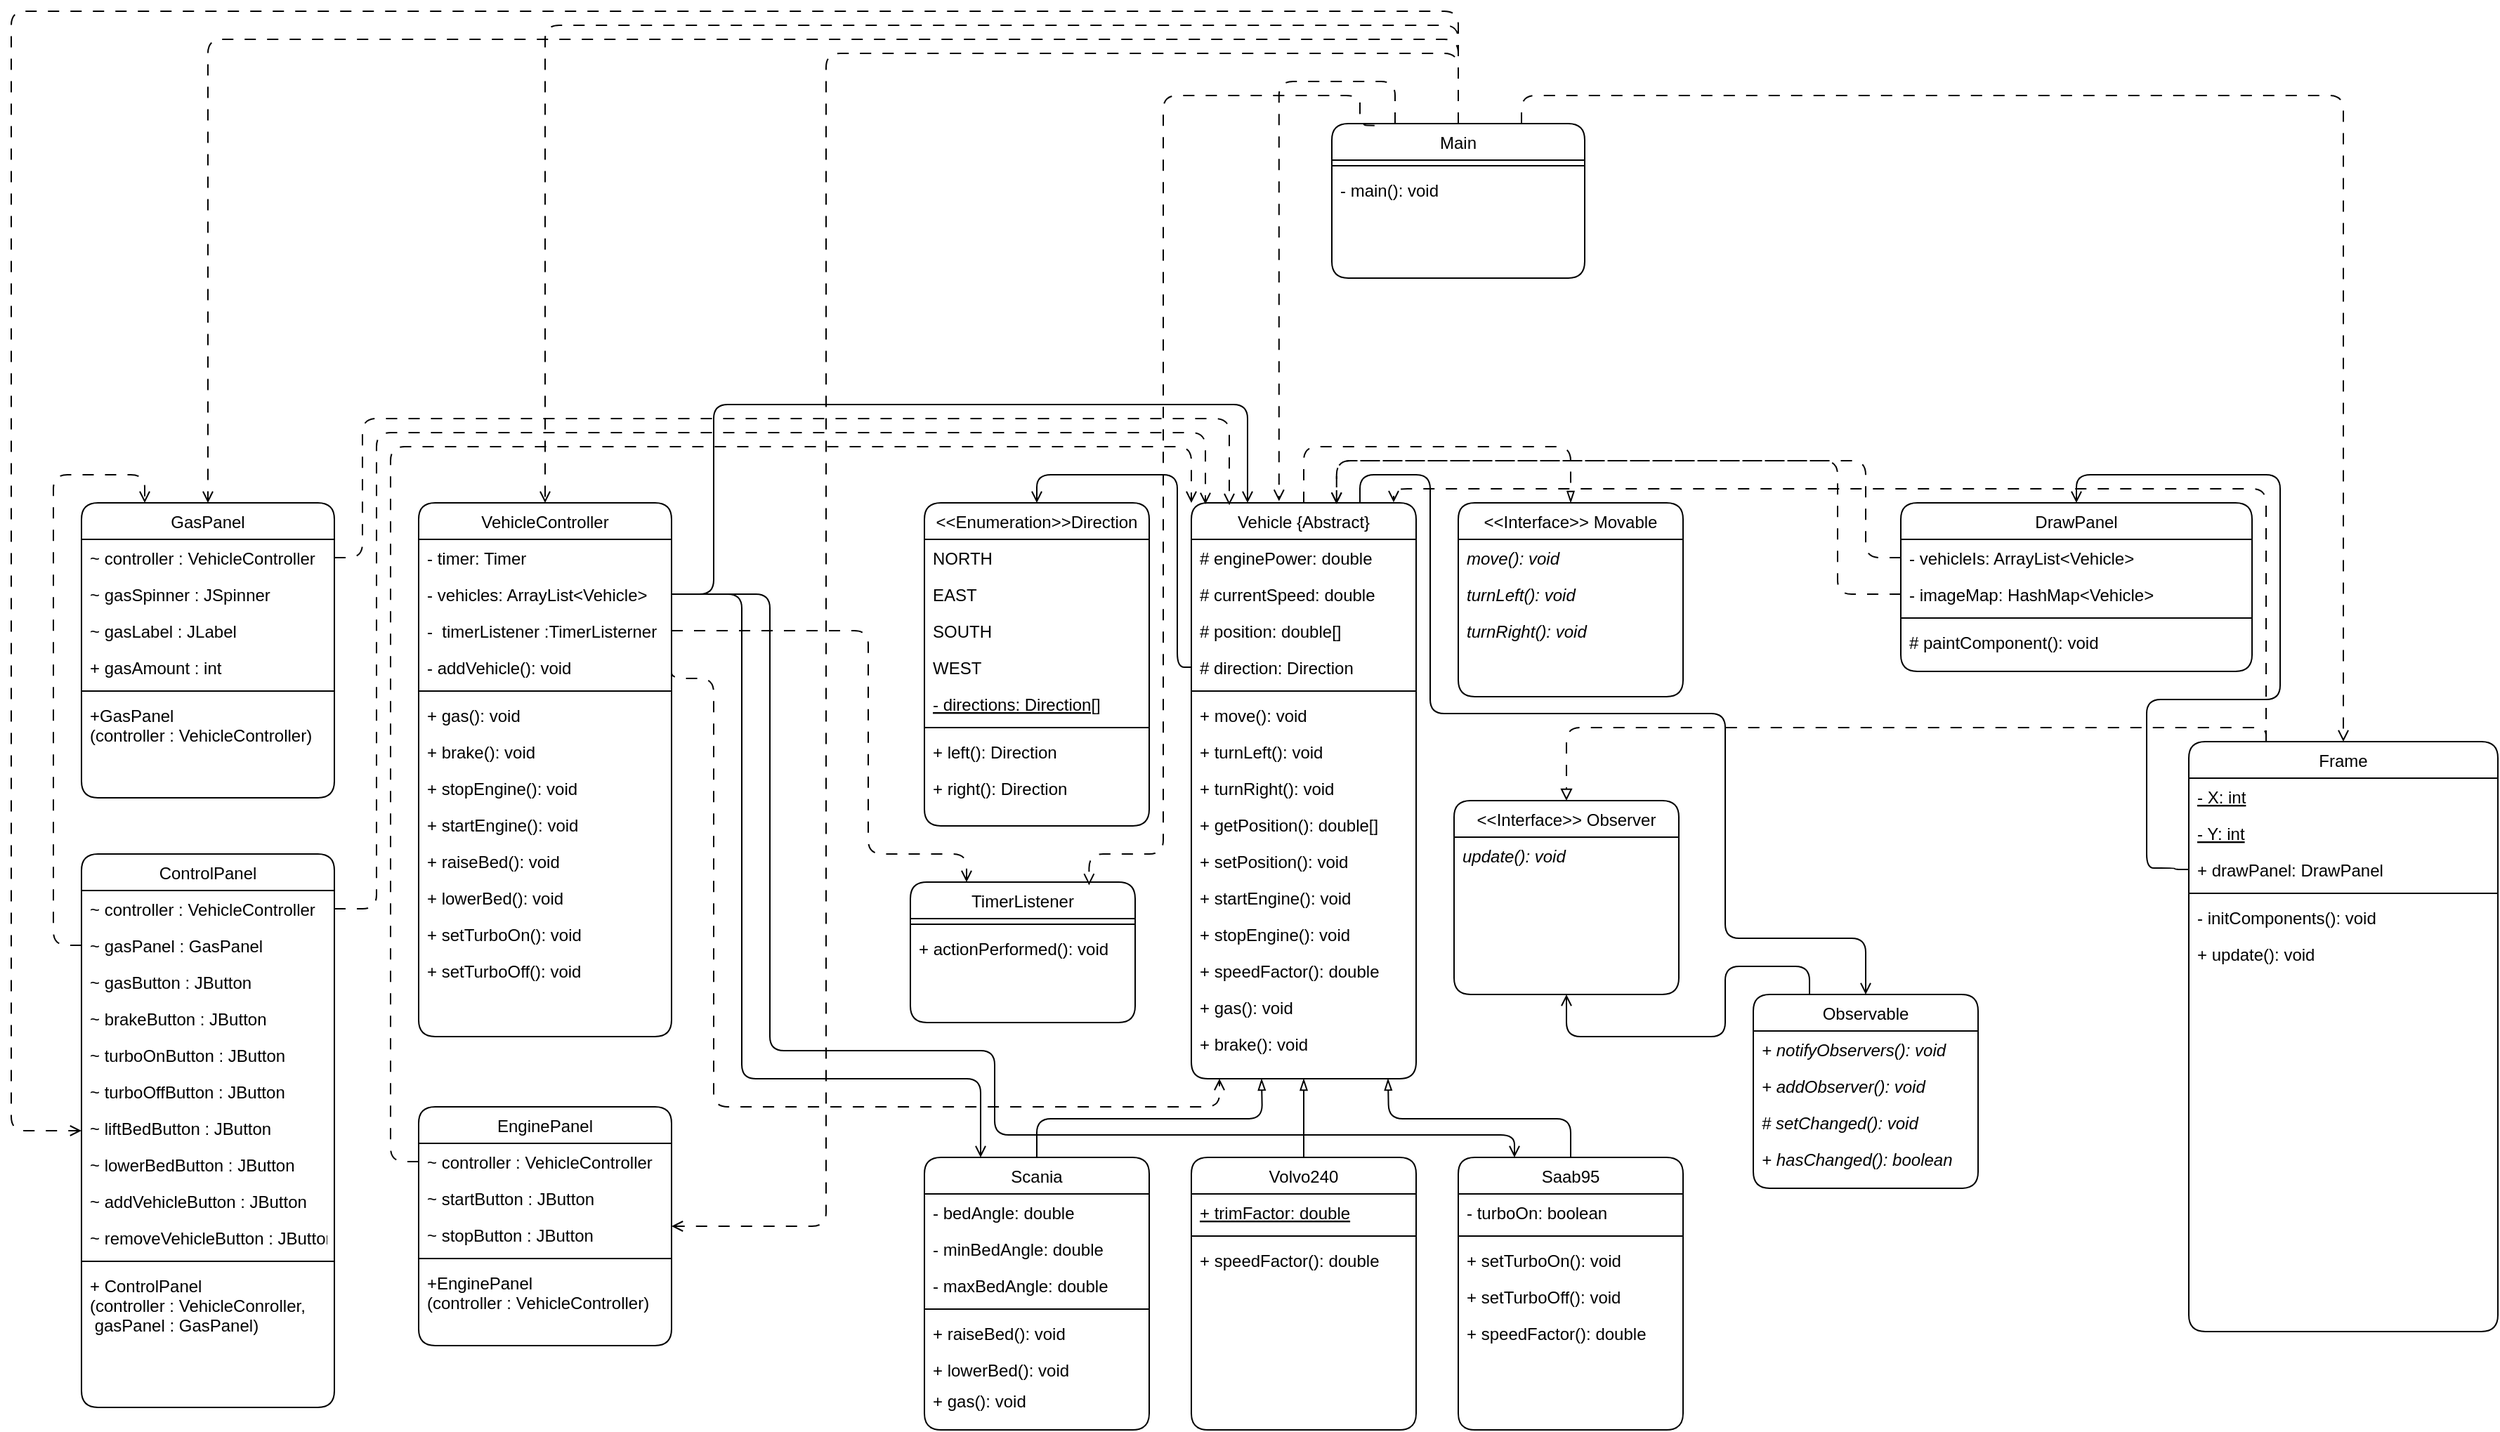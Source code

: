<mxfile version="22.1.7" type="device">
  <diagram id="C5RBs43oDa-KdzZeNtuy" name="Page-1">
    <mxGraphModel dx="2620" dy="2112" grid="1" gridSize="10" guides="1" tooltips="1" connect="1" arrows="1" fold="1" page="1" pageScale="1" pageWidth="827" pageHeight="1169" math="0" shadow="0">
      <root>
        <mxCell id="WIyWlLk6GJQsqaUBKTNV-0" />
        <mxCell id="WIyWlLk6GJQsqaUBKTNV-1" parent="WIyWlLk6GJQsqaUBKTNV-0" />
        <mxCell id="zkfFHV4jXpPFQw0GAbJ--0" value="VehicleController" style="swimlane;fontStyle=0;align=center;verticalAlign=top;childLayout=stackLayout;horizontal=1;startSize=26;horizontalStack=0;resizeParent=1;resizeLast=0;collapsible=1;marginBottom=0;rounded=1;shadow=0;strokeWidth=1;" parent="WIyWlLk6GJQsqaUBKTNV-1" vertex="1">
          <mxGeometry x="-70" y="50" width="180" height="380" as="geometry">
            <mxRectangle x="230" y="140" width="160" height="26" as="alternateBounds" />
          </mxGeometry>
        </mxCell>
        <mxCell id="zkfFHV4jXpPFQw0GAbJ--2" value="- timer: Timer" style="text;align=left;verticalAlign=top;spacingLeft=4;spacingRight=4;overflow=hidden;rotatable=0;points=[[0,0.5],[1,0.5]];portConstraint=eastwest;rounded=1;shadow=0;html=0;" parent="zkfFHV4jXpPFQw0GAbJ--0" vertex="1">
          <mxGeometry y="26" width="180" height="26" as="geometry" />
        </mxCell>
        <mxCell id="zkfFHV4jXpPFQw0GAbJ--5" value="- vehicles: ArrayList&lt;Vehicle&gt;" style="text;align=left;verticalAlign=top;spacingLeft=4;spacingRight=4;overflow=hidden;rotatable=0;points=[[0,0.5],[1,0.5]];portConstraint=eastwest;rounded=1;" parent="zkfFHV4jXpPFQw0GAbJ--0" vertex="1">
          <mxGeometry y="52" width="180" height="26" as="geometry" />
        </mxCell>
        <mxCell id="TviIGiSF0ppdwtHxvF3c-2" value="-  timerListener :TimerListerner" style="text;align=left;verticalAlign=top;spacingLeft=4;spacingRight=4;overflow=hidden;rotatable=0;points=[[0,0.5],[1,0.5]];portConstraint=eastwest;rounded=1;" vertex="1" parent="zkfFHV4jXpPFQw0GAbJ--0">
          <mxGeometry y="78" width="180" height="26" as="geometry" />
        </mxCell>
        <mxCell id="K7RUj47zv616FprnL4MH-32" value="- addVehicle(): void" style="text;align=left;verticalAlign=top;spacingLeft=4;spacingRight=4;overflow=hidden;rotatable=0;points=[[0,0.5],[1,0.5]];portConstraint=eastwest;rounded=1;" parent="zkfFHV4jXpPFQw0GAbJ--0" vertex="1">
          <mxGeometry y="104" width="180" height="26" as="geometry" />
        </mxCell>
        <mxCell id="zkfFHV4jXpPFQw0GAbJ--4" value="" style="line;html=1;strokeWidth=1;align=left;verticalAlign=middle;spacingTop=-1;spacingLeft=3;spacingRight=3;rotatable=0;labelPosition=right;points=[];portConstraint=eastwest;rounded=1;" parent="zkfFHV4jXpPFQw0GAbJ--0" vertex="1">
          <mxGeometry y="130" width="180" height="8" as="geometry" />
        </mxCell>
        <mxCell id="K7RUj47zv616FprnL4MH-34" value="+ gas(): void" style="text;align=left;verticalAlign=top;spacingLeft=4;spacingRight=4;overflow=hidden;rotatable=0;points=[[0,0.5],[1,0.5]];portConstraint=eastwest;rounded=1;" parent="zkfFHV4jXpPFQw0GAbJ--0" vertex="1">
          <mxGeometry y="138" width="180" height="26" as="geometry" />
        </mxCell>
        <mxCell id="K7RUj47zv616FprnL4MH-46" value="+ brake(): void" style="text;align=left;verticalAlign=top;spacingLeft=4;spacingRight=4;overflow=hidden;rotatable=0;points=[[0,0.5],[1,0.5]];portConstraint=eastwest;rounded=1;" parent="zkfFHV4jXpPFQw0GAbJ--0" vertex="1">
          <mxGeometry y="164" width="180" height="26" as="geometry" />
        </mxCell>
        <mxCell id="K7RUj47zv616FprnL4MH-47" value="+ stopEngine(): void" style="text;align=left;verticalAlign=top;spacingLeft=4;spacingRight=4;overflow=hidden;rotatable=0;points=[[0,0.5],[1,0.5]];portConstraint=eastwest;rounded=1;" parent="zkfFHV4jXpPFQw0GAbJ--0" vertex="1">
          <mxGeometry y="190" width="180" height="26" as="geometry" />
        </mxCell>
        <mxCell id="K7RUj47zv616FprnL4MH-48" value="+ startEngine(): void" style="text;align=left;verticalAlign=top;spacingLeft=4;spacingRight=4;overflow=hidden;rotatable=0;points=[[0,0.5],[1,0.5]];portConstraint=eastwest;rounded=1;" parent="zkfFHV4jXpPFQw0GAbJ--0" vertex="1">
          <mxGeometry y="216" width="180" height="26" as="geometry" />
        </mxCell>
        <mxCell id="K7RUj47zv616FprnL4MH-49" value="+ raiseBed(): void" style="text;align=left;verticalAlign=top;spacingLeft=4;spacingRight=4;overflow=hidden;rotatable=0;points=[[0,0.5],[1,0.5]];portConstraint=eastwest;rounded=1;" parent="zkfFHV4jXpPFQw0GAbJ--0" vertex="1">
          <mxGeometry y="242" width="180" height="26" as="geometry" />
        </mxCell>
        <mxCell id="K7RUj47zv616FprnL4MH-50" value="+ lowerBed(): void" style="text;align=left;verticalAlign=top;spacingLeft=4;spacingRight=4;overflow=hidden;rotatable=0;points=[[0,0.5],[1,0.5]];portConstraint=eastwest;rounded=1;" parent="zkfFHV4jXpPFQw0GAbJ--0" vertex="1">
          <mxGeometry y="268" width="180" height="26" as="geometry" />
        </mxCell>
        <mxCell id="K7RUj47zv616FprnL4MH-51" value="+ setTurboOn(): void" style="text;align=left;verticalAlign=top;spacingLeft=4;spacingRight=4;overflow=hidden;rotatable=0;points=[[0,0.5],[1,0.5]];portConstraint=eastwest;rounded=1;" parent="zkfFHV4jXpPFQw0GAbJ--0" vertex="1">
          <mxGeometry y="294" width="180" height="26" as="geometry" />
        </mxCell>
        <mxCell id="K7RUj47zv616FprnL4MH-52" value="+ setTurboOff(): void" style="text;align=left;verticalAlign=top;spacingLeft=4;spacingRight=4;overflow=hidden;rotatable=0;points=[[0,0.5],[1,0.5]];portConstraint=eastwest;rounded=1;" parent="zkfFHV4jXpPFQw0GAbJ--0" vertex="1">
          <mxGeometry y="320" width="180" height="26" as="geometry" />
        </mxCell>
        <mxCell id="K7RUj47zv616FprnL4MH-131" style="edgeStyle=orthogonalEdgeStyle;rounded=1;orthogonalLoop=1;jettySize=auto;html=1;exitX=0.5;exitY=0;exitDx=0;exitDy=0;endArrow=blockThin;endFill=0;" parent="WIyWlLk6GJQsqaUBKTNV-1" source="zkfFHV4jXpPFQw0GAbJ--6" edge="1">
          <mxGeometry relative="1" as="geometry">
            <mxPoint x="620" y="460" as="targetPoint" />
          </mxGeometry>
        </mxCell>
        <mxCell id="zkfFHV4jXpPFQw0GAbJ--6" value="Saab95" style="swimlane;fontStyle=0;align=center;verticalAlign=top;childLayout=stackLayout;horizontal=1;startSize=26;horizontalStack=0;resizeParent=1;resizeLast=0;collapsible=1;marginBottom=0;rounded=1;shadow=0;strokeWidth=1;" parent="WIyWlLk6GJQsqaUBKTNV-1" vertex="1">
          <mxGeometry x="670" y="516" width="160" height="194" as="geometry">
            <mxRectangle x="130" y="380" width="160" height="26" as="alternateBounds" />
          </mxGeometry>
        </mxCell>
        <mxCell id="zkfFHV4jXpPFQw0GAbJ--7" value="- turboOn: boolean" style="text;align=left;verticalAlign=top;spacingLeft=4;spacingRight=4;overflow=hidden;rotatable=0;points=[[0,0.5],[1,0.5]];portConstraint=eastwest;rounded=1;" parent="zkfFHV4jXpPFQw0GAbJ--6" vertex="1">
          <mxGeometry y="26" width="160" height="26" as="geometry" />
        </mxCell>
        <mxCell id="zkfFHV4jXpPFQw0GAbJ--9" value="" style="line;html=1;strokeWidth=1;align=left;verticalAlign=middle;spacingTop=-1;spacingLeft=3;spacingRight=3;rotatable=0;labelPosition=right;points=[];portConstraint=eastwest;rounded=1;" parent="zkfFHV4jXpPFQw0GAbJ--6" vertex="1">
          <mxGeometry y="52" width="160" height="8" as="geometry" />
        </mxCell>
        <mxCell id="K7RUj47zv616FprnL4MH-100" value="+ setTurboOn(): void" style="text;align=left;verticalAlign=top;spacingLeft=4;spacingRight=4;overflow=hidden;rotatable=0;points=[[0,0.5],[1,0.5]];portConstraint=eastwest;rounded=1;" parent="zkfFHV4jXpPFQw0GAbJ--6" vertex="1">
          <mxGeometry y="60" width="160" height="26" as="geometry" />
        </mxCell>
        <mxCell id="K7RUj47zv616FprnL4MH-101" value="+ setTurboOff(): void" style="text;align=left;verticalAlign=top;spacingLeft=4;spacingRight=4;overflow=hidden;rotatable=0;points=[[0,0.5],[1,0.5]];portConstraint=eastwest;rounded=1;" parent="zkfFHV4jXpPFQw0GAbJ--6" vertex="1">
          <mxGeometry y="86" width="160" height="26" as="geometry" />
        </mxCell>
        <mxCell id="K7RUj47zv616FprnL4MH-103" value="+ speedFactor(): double" style="text;align=left;verticalAlign=top;spacingLeft=4;spacingRight=4;overflow=hidden;rotatable=0;points=[[0,0.5],[1,0.5]];portConstraint=eastwest;rounded=1;" parent="zkfFHV4jXpPFQw0GAbJ--6" vertex="1">
          <mxGeometry y="112" width="160" height="26" as="geometry" />
        </mxCell>
        <mxCell id="um-QcEoOeRWgQ5Tjjj92-38" style="edgeStyle=orthogonalEdgeStyle;rounded=1;orthogonalLoop=1;jettySize=auto;html=1;exitX=0.25;exitY=0;exitDx=0;exitDy=0;entryX=0.5;entryY=0;entryDx=0;entryDy=0;endArrow=block;endFill=0;dashed=1;dashPattern=8 8;" parent="WIyWlLk6GJQsqaUBKTNV-1" source="zkfFHV4jXpPFQw0GAbJ--13" target="um-QcEoOeRWgQ5Tjjj92-31" edge="1">
          <mxGeometry relative="1" as="geometry">
            <Array as="points">
              <mxPoint x="747" y="210" />
            </Array>
          </mxGeometry>
        </mxCell>
        <mxCell id="zkfFHV4jXpPFQw0GAbJ--13" value="Frame" style="swimlane;fontStyle=0;align=center;verticalAlign=top;childLayout=stackLayout;horizontal=1;startSize=26;horizontalStack=0;resizeParent=1;resizeLast=0;collapsible=1;marginBottom=0;rounded=1;shadow=0;strokeWidth=1;" parent="WIyWlLk6GJQsqaUBKTNV-1" vertex="1">
          <mxGeometry x="1190" y="220" width="220" height="420" as="geometry">
            <mxRectangle x="340" y="380" width="170" height="26" as="alternateBounds" />
          </mxGeometry>
        </mxCell>
        <mxCell id="zkfFHV4jXpPFQw0GAbJ--14" value="- X: int" style="text;align=left;verticalAlign=top;spacingLeft=4;spacingRight=4;overflow=hidden;rotatable=0;points=[[0,0.5],[1,0.5]];portConstraint=eastwest;fontStyle=4;rounded=1;" parent="zkfFHV4jXpPFQw0GAbJ--13" vertex="1">
          <mxGeometry y="26" width="220" height="26" as="geometry" />
        </mxCell>
        <mxCell id="K7RUj47zv616FprnL4MH-107" value="- Y: int" style="text;align=left;verticalAlign=top;spacingLeft=4;spacingRight=4;overflow=hidden;rotatable=0;points=[[0,0.5],[1,0.5]];portConstraint=eastwest;fontStyle=4;rounded=1;" parent="zkfFHV4jXpPFQw0GAbJ--13" vertex="1">
          <mxGeometry y="52" width="220" height="26" as="geometry" />
        </mxCell>
        <mxCell id="K7RUj47zv616FprnL4MH-110" value="+ drawPanel: DrawPanel" style="text;align=left;verticalAlign=top;spacingLeft=4;spacingRight=4;overflow=hidden;rotatable=0;points=[[0,0.5],[1,0.5]];portConstraint=eastwest;fontStyle=0;rounded=1;" parent="zkfFHV4jXpPFQw0GAbJ--13" vertex="1">
          <mxGeometry y="78" width="220" height="26" as="geometry" />
        </mxCell>
        <mxCell id="zkfFHV4jXpPFQw0GAbJ--15" value="" style="line;html=1;strokeWidth=1;align=left;verticalAlign=middle;spacingTop=-1;spacingLeft=3;spacingRight=3;rotatable=0;labelPosition=right;points=[];portConstraint=eastwest;rounded=1;" parent="zkfFHV4jXpPFQw0GAbJ--13" vertex="1">
          <mxGeometry y="104" width="220" height="8" as="geometry" />
        </mxCell>
        <mxCell id="K7RUj47zv616FprnL4MH-115" value="- initComponents(): void" style="text;align=left;verticalAlign=top;spacingLeft=4;spacingRight=4;overflow=hidden;rotatable=0;points=[[0,0.5],[1,0.5]];portConstraint=eastwest;fontStyle=0;rounded=1;" parent="zkfFHV4jXpPFQw0GAbJ--13" vertex="1">
          <mxGeometry y="112" width="220" height="26" as="geometry" />
        </mxCell>
        <mxCell id="K7RUj47zv616FprnL4MH-124" value="+ update(): void" style="text;align=left;verticalAlign=top;spacingLeft=4;spacingRight=4;overflow=hidden;rotatable=0;points=[[0,0.5],[1,0.5]];portConstraint=eastwest;fontStyle=0;rounded=1;" parent="zkfFHV4jXpPFQw0GAbJ--13" vertex="1">
          <mxGeometry y="138" width="220" height="26" as="geometry" />
        </mxCell>
        <mxCell id="zkfFHV4jXpPFQw0GAbJ--17" value="DrawPanel" style="swimlane;fontStyle=0;align=center;verticalAlign=top;childLayout=stackLayout;horizontal=1;startSize=26;horizontalStack=0;resizeParent=1;resizeLast=0;collapsible=1;marginBottom=0;rounded=1;shadow=0;strokeWidth=1;" parent="WIyWlLk6GJQsqaUBKTNV-1" vertex="1">
          <mxGeometry x="985" y="50" width="250" height="120" as="geometry">
            <mxRectangle x="550" y="140" width="160" height="26" as="alternateBounds" />
          </mxGeometry>
        </mxCell>
        <mxCell id="zkfFHV4jXpPFQw0GAbJ--18" value="- vehicleIs: ArrayList&lt;Vehicle&gt;" style="text;align=left;verticalAlign=top;spacingLeft=4;spacingRight=4;overflow=hidden;rotatable=0;points=[[0,0.5],[1,0.5]];portConstraint=eastwest;rounded=1;" parent="zkfFHV4jXpPFQw0GAbJ--17" vertex="1">
          <mxGeometry y="26" width="250" height="26" as="geometry" />
        </mxCell>
        <mxCell id="TviIGiSF0ppdwtHxvF3c-67" value="- imageMap: HashMap&lt;Vehicle&gt;" style="text;align=left;verticalAlign=top;spacingLeft=4;spacingRight=4;overflow=hidden;rotatable=0;points=[[0,0.5],[1,0.5]];portConstraint=eastwest;rounded=1;" vertex="1" parent="zkfFHV4jXpPFQw0GAbJ--17">
          <mxGeometry y="52" width="250" height="26" as="geometry" />
        </mxCell>
        <mxCell id="zkfFHV4jXpPFQw0GAbJ--23" value="" style="line;html=1;strokeWidth=1;align=left;verticalAlign=middle;spacingTop=-1;spacingLeft=3;spacingRight=3;rotatable=0;labelPosition=right;points=[];portConstraint=eastwest;rounded=1;" parent="zkfFHV4jXpPFQw0GAbJ--17" vertex="1">
          <mxGeometry y="78" width="250" height="8" as="geometry" />
        </mxCell>
        <mxCell id="zkfFHV4jXpPFQw0GAbJ--24" value="# paintComponent(): void" style="text;align=left;verticalAlign=top;spacingLeft=4;spacingRight=4;overflow=hidden;rotatable=0;points=[[0,0.5],[1,0.5]];portConstraint=eastwest;rounded=1;" parent="zkfFHV4jXpPFQw0GAbJ--17" vertex="1">
          <mxGeometry y="86" width="250" height="26" as="geometry" />
        </mxCell>
        <mxCell id="K7RUj47zv616FprnL4MH-130" style="edgeStyle=orthogonalEdgeStyle;rounded=1;orthogonalLoop=1;jettySize=auto;html=1;exitX=0.5;exitY=0;exitDx=0;exitDy=0;endArrow=blockThin;endFill=0;" parent="WIyWlLk6GJQsqaUBKTNV-1" source="K7RUj47zv616FprnL4MH-6" edge="1">
          <mxGeometry relative="1" as="geometry">
            <mxPoint x="530" y="460" as="targetPoint" />
          </mxGeometry>
        </mxCell>
        <mxCell id="K7RUj47zv616FprnL4MH-6" value="Scania" style="swimlane;fontStyle=0;align=center;verticalAlign=top;childLayout=stackLayout;horizontal=1;startSize=26;horizontalStack=0;resizeParent=1;resizeLast=0;collapsible=1;marginBottom=0;rounded=1;shadow=0;strokeWidth=1;" parent="WIyWlLk6GJQsqaUBKTNV-1" vertex="1">
          <mxGeometry x="290" y="516" width="160" height="194" as="geometry">
            <mxRectangle x="130" y="380" width="160" height="26" as="alternateBounds" />
          </mxGeometry>
        </mxCell>
        <mxCell id="K7RUj47zv616FprnL4MH-8" value="- bedAngle: double" style="text;align=left;verticalAlign=top;spacingLeft=4;spacingRight=4;overflow=hidden;rotatable=0;points=[[0,0.5],[1,0.5]];portConstraint=eastwest;rounded=1;shadow=0;html=0;" parent="K7RUj47zv616FprnL4MH-6" vertex="1">
          <mxGeometry y="26" width="160" height="26" as="geometry" />
        </mxCell>
        <mxCell id="K7RUj47zv616FprnL4MH-94" value="- minBedAngle: double" style="text;align=left;verticalAlign=top;spacingLeft=4;spacingRight=4;overflow=hidden;rotatable=0;points=[[0,0.5],[1,0.5]];portConstraint=eastwest;rounded=1;shadow=0;html=0;" parent="K7RUj47zv616FprnL4MH-6" vertex="1">
          <mxGeometry y="52" width="160" height="26" as="geometry" />
        </mxCell>
        <mxCell id="K7RUj47zv616FprnL4MH-95" value="- maxBedAngle: double" style="text;align=left;verticalAlign=top;spacingLeft=4;spacingRight=4;overflow=hidden;rotatable=0;points=[[0,0.5],[1,0.5]];portConstraint=eastwest;rounded=1;shadow=0;html=0;" parent="K7RUj47zv616FprnL4MH-6" vertex="1">
          <mxGeometry y="78" width="160" height="26" as="geometry" />
        </mxCell>
        <mxCell id="K7RUj47zv616FprnL4MH-9" value="" style="line;html=1;strokeWidth=1;align=left;verticalAlign=middle;spacingTop=-1;spacingLeft=3;spacingRight=3;rotatable=0;labelPosition=right;points=[];portConstraint=eastwest;rounded=1;" parent="K7RUj47zv616FprnL4MH-6" vertex="1">
          <mxGeometry y="104" width="160" height="8" as="geometry" />
        </mxCell>
        <mxCell id="K7RUj47zv616FprnL4MH-11" value="+ raiseBed(): void" style="text;align=left;verticalAlign=top;spacingLeft=4;spacingRight=4;overflow=hidden;rotatable=0;points=[[0,0.5],[1,0.5]];portConstraint=eastwest;rounded=1;" parent="K7RUj47zv616FprnL4MH-6" vertex="1">
          <mxGeometry y="112" width="160" height="26" as="geometry" />
        </mxCell>
        <mxCell id="K7RUj47zv616FprnL4MH-96" value="+ lowerBed(): void" style="text;align=left;verticalAlign=top;spacingLeft=4;spacingRight=4;overflow=hidden;rotatable=0;points=[[0,0.5],[1,0.5]];portConstraint=eastwest;rounded=1;" parent="K7RUj47zv616FprnL4MH-6" vertex="1">
          <mxGeometry y="138" width="160" height="22" as="geometry" />
        </mxCell>
        <mxCell id="K7RUj47zv616FprnL4MH-97" value="+ gas(): void" style="text;align=left;verticalAlign=top;spacingLeft=4;spacingRight=4;overflow=hidden;rotatable=0;points=[[0,0.5],[1,0.5]];portConstraint=eastwest;rounded=1;" parent="K7RUj47zv616FprnL4MH-6" vertex="1">
          <mxGeometry y="160" width="160" height="26" as="geometry" />
        </mxCell>
        <mxCell id="K7RUj47zv616FprnL4MH-129" style="edgeStyle=orthogonalEdgeStyle;rounded=1;orthogonalLoop=1;jettySize=auto;html=1;exitX=0.5;exitY=0;exitDx=0;exitDy=0;entryX=0.5;entryY=1;entryDx=0;entryDy=0;endArrow=blockThin;endFill=0;" parent="WIyWlLk6GJQsqaUBKTNV-1" source="K7RUj47zv616FprnL4MH-12" target="K7RUj47zv616FprnL4MH-24" edge="1">
          <mxGeometry relative="1" as="geometry" />
        </mxCell>
        <mxCell id="K7RUj47zv616FprnL4MH-12" value="Volvo240" style="swimlane;fontStyle=0;align=center;verticalAlign=top;childLayout=stackLayout;horizontal=1;startSize=26;horizontalStack=0;resizeParent=1;resizeLast=0;collapsible=1;marginBottom=0;rounded=1;shadow=0;strokeWidth=1;" parent="WIyWlLk6GJQsqaUBKTNV-1" vertex="1">
          <mxGeometry x="480" y="516" width="160" height="194" as="geometry">
            <mxRectangle x="130" y="380" width="160" height="26" as="alternateBounds" />
          </mxGeometry>
        </mxCell>
        <mxCell id="K7RUj47zv616FprnL4MH-14" value="+ trimFactor: double" style="text;align=left;verticalAlign=top;spacingLeft=4;spacingRight=4;overflow=hidden;rotatable=0;points=[[0,0.5],[1,0.5]];portConstraint=eastwest;rounded=1;shadow=0;html=0;fontStyle=4;" parent="K7RUj47zv616FprnL4MH-12" vertex="1">
          <mxGeometry y="26" width="160" height="26" as="geometry" />
        </mxCell>
        <mxCell id="K7RUj47zv616FprnL4MH-15" value="" style="line;html=1;strokeWidth=1;align=left;verticalAlign=middle;spacingTop=-1;spacingLeft=3;spacingRight=3;rotatable=0;labelPosition=right;points=[];portConstraint=eastwest;rounded=1;" parent="K7RUj47zv616FprnL4MH-12" vertex="1">
          <mxGeometry y="52" width="160" height="8" as="geometry" />
        </mxCell>
        <mxCell id="K7RUj47zv616FprnL4MH-17" value="+ speedFactor(): double" style="text;align=left;verticalAlign=top;spacingLeft=4;spacingRight=4;overflow=hidden;rotatable=0;points=[[0,0.5],[1,0.5]];portConstraint=eastwest;rounded=1;" parent="K7RUj47zv616FprnL4MH-12" vertex="1">
          <mxGeometry y="60" width="160" height="26" as="geometry" />
        </mxCell>
        <mxCell id="K7RUj47zv616FprnL4MH-18" value="&lt;&lt;Interface&gt;&gt; Movable" style="swimlane;fontStyle=0;align=center;verticalAlign=top;childLayout=stackLayout;horizontal=1;startSize=26;horizontalStack=0;resizeParent=1;resizeLast=0;collapsible=1;marginBottom=0;rounded=1;shadow=0;strokeWidth=1;" parent="WIyWlLk6GJQsqaUBKTNV-1" vertex="1">
          <mxGeometry x="670" y="50" width="160" height="138" as="geometry">
            <mxRectangle x="130" y="380" width="160" height="26" as="alternateBounds" />
          </mxGeometry>
        </mxCell>
        <mxCell id="K7RUj47zv616FprnL4MH-56" value="move(): void" style="text;align=left;verticalAlign=top;spacingLeft=4;spacingRight=4;overflow=hidden;rotatable=0;points=[[0,0.5],[1,0.5]];portConstraint=eastwest;fontStyle=2;rounded=1;" parent="K7RUj47zv616FprnL4MH-18" vertex="1">
          <mxGeometry y="26" width="160" height="26" as="geometry" />
        </mxCell>
        <mxCell id="K7RUj47zv616FprnL4MH-57" value="turnLeft(): void" style="text;align=left;verticalAlign=top;spacingLeft=4;spacingRight=4;overflow=hidden;rotatable=0;points=[[0,0.5],[1,0.5]];portConstraint=eastwest;fontStyle=2;rounded=1;" parent="K7RUj47zv616FprnL4MH-18" vertex="1">
          <mxGeometry y="52" width="160" height="26" as="geometry" />
        </mxCell>
        <mxCell id="K7RUj47zv616FprnL4MH-58" value="turnRight(): void" style="text;align=left;verticalAlign=top;spacingLeft=4;spacingRight=4;overflow=hidden;rotatable=0;points=[[0,0.5],[1,0.5]];portConstraint=eastwest;fontStyle=2;rounded=1;" parent="K7RUj47zv616FprnL4MH-18" vertex="1">
          <mxGeometry y="78" width="160" height="26" as="geometry" />
        </mxCell>
        <mxCell id="K7RUj47zv616FprnL4MH-137" style="edgeStyle=orthogonalEdgeStyle;rounded=1;orthogonalLoop=1;jettySize=auto;html=1;exitX=0.5;exitY=0;exitDx=0;exitDy=0;entryX=0.5;entryY=0;entryDx=0;entryDy=0;dashed=1;dashPattern=8 8;endArrow=blockThin;endFill=0;" parent="WIyWlLk6GJQsqaUBKTNV-1" source="K7RUj47zv616FprnL4MH-24" target="K7RUj47zv616FprnL4MH-18" edge="1">
          <mxGeometry relative="1" as="geometry">
            <Array as="points">
              <mxPoint x="560" y="10" />
              <mxPoint x="750" y="10" />
            </Array>
          </mxGeometry>
        </mxCell>
        <mxCell id="um-QcEoOeRWgQ5Tjjj92-35" style="edgeStyle=orthogonalEdgeStyle;rounded=1;orthogonalLoop=1;jettySize=auto;html=1;exitX=0.75;exitY=0;exitDx=0;exitDy=0;entryX=0.5;entryY=0;entryDx=0;entryDy=0;endArrow=open;endFill=0;" parent="WIyWlLk6GJQsqaUBKTNV-1" source="K7RUj47zv616FprnL4MH-24" target="um-QcEoOeRWgQ5Tjjj92-36" edge="1">
          <mxGeometry relative="1" as="geometry">
            <Array as="points">
              <mxPoint x="600" y="30" />
              <mxPoint x="650" y="30" />
              <mxPoint x="650" y="200" />
              <mxPoint x="860" y="200" />
              <mxPoint x="860" y="360" />
              <mxPoint x="960" y="360" />
            </Array>
          </mxGeometry>
        </mxCell>
        <mxCell id="K7RUj47zv616FprnL4MH-24" value="Vehicle {Abstract}" style="swimlane;fontStyle=0;align=center;verticalAlign=top;childLayout=stackLayout;horizontal=1;startSize=26;horizontalStack=0;resizeParent=1;resizeLast=0;collapsible=1;marginBottom=0;rounded=1;shadow=0;strokeWidth=1;" parent="WIyWlLk6GJQsqaUBKTNV-1" vertex="1">
          <mxGeometry x="480" y="50" width="160" height="410" as="geometry">
            <mxRectangle x="130" y="380" width="160" height="26" as="alternateBounds" />
          </mxGeometry>
        </mxCell>
        <mxCell id="K7RUj47zv616FprnL4MH-26" value="# enginePower: double" style="text;align=left;verticalAlign=top;spacingLeft=4;spacingRight=4;overflow=hidden;rotatable=0;points=[[0,0.5],[1,0.5]];portConstraint=eastwest;rounded=1;shadow=0;html=0;" parent="K7RUj47zv616FprnL4MH-24" vertex="1">
          <mxGeometry y="26" width="160" height="26" as="geometry" />
        </mxCell>
        <mxCell id="K7RUj47zv616FprnL4MH-63" value="# currentSpeed: double" style="text;align=left;verticalAlign=top;spacingLeft=4;spacingRight=4;overflow=hidden;rotatable=0;points=[[0,0.5],[1,0.5]];portConstraint=eastwest;rounded=1;shadow=0;html=0;" parent="K7RUj47zv616FprnL4MH-24" vertex="1">
          <mxGeometry y="52" width="160" height="26" as="geometry" />
        </mxCell>
        <mxCell id="K7RUj47zv616FprnL4MH-66" value="# position: double[]" style="text;align=left;verticalAlign=top;spacingLeft=4;spacingRight=4;overflow=hidden;rotatable=0;points=[[0,0.5],[1,0.5]];portConstraint=eastwest;rounded=1;shadow=0;html=0;" parent="K7RUj47zv616FprnL4MH-24" vertex="1">
          <mxGeometry y="78" width="160" height="26" as="geometry" />
        </mxCell>
        <mxCell id="K7RUj47zv616FprnL4MH-67" value="# direction: Direction" style="text;align=left;verticalAlign=top;spacingLeft=4;spacingRight=4;overflow=hidden;rotatable=0;points=[[0,0.5],[1,0.5]];portConstraint=eastwest;rounded=1;shadow=0;html=0;" parent="K7RUj47zv616FprnL4MH-24" vertex="1">
          <mxGeometry y="104" width="160" height="26" as="geometry" />
        </mxCell>
        <mxCell id="K7RUj47zv616FprnL4MH-27" value="" style="line;html=1;strokeWidth=1;align=left;verticalAlign=middle;spacingTop=-1;spacingLeft=3;spacingRight=3;rotatable=0;labelPosition=right;points=[];portConstraint=eastwest;rounded=1;" parent="K7RUj47zv616FprnL4MH-24" vertex="1">
          <mxGeometry y="130" width="160" height="8" as="geometry" />
        </mxCell>
        <mxCell id="K7RUj47zv616FprnL4MH-82" value="+ move(): void" style="text;align=left;verticalAlign=top;spacingLeft=4;spacingRight=4;overflow=hidden;rotatable=0;points=[[0,0.5],[1,0.5]];portConstraint=eastwest;rounded=1;shadow=0;html=0;" parent="K7RUj47zv616FprnL4MH-24" vertex="1">
          <mxGeometry y="138" width="160" height="26" as="geometry" />
        </mxCell>
        <mxCell id="K7RUj47zv616FprnL4MH-84" value="+ turnLeft(): void" style="text;align=left;verticalAlign=top;spacingLeft=4;spacingRight=4;overflow=hidden;rotatable=0;points=[[0,0.5],[1,0.5]];portConstraint=eastwest;rounded=1;shadow=0;html=0;" parent="K7RUj47zv616FprnL4MH-24" vertex="1">
          <mxGeometry y="164" width="160" height="26" as="geometry" />
        </mxCell>
        <mxCell id="K7RUj47zv616FprnL4MH-85" value="+ turnRight(): void" style="text;align=left;verticalAlign=top;spacingLeft=4;spacingRight=4;overflow=hidden;rotatable=0;points=[[0,0.5],[1,0.5]];portConstraint=eastwest;rounded=1;shadow=0;html=0;" parent="K7RUj47zv616FprnL4MH-24" vertex="1">
          <mxGeometry y="190" width="160" height="26" as="geometry" />
        </mxCell>
        <mxCell id="K7RUj47zv616FprnL4MH-86" value="+ getPosition(): double[]" style="text;align=left;verticalAlign=top;spacingLeft=4;spacingRight=4;overflow=hidden;rotatable=0;points=[[0,0.5],[1,0.5]];portConstraint=eastwest;rounded=1;shadow=0;html=0;" parent="K7RUj47zv616FprnL4MH-24" vertex="1">
          <mxGeometry y="216" width="160" height="26" as="geometry" />
        </mxCell>
        <mxCell id="K7RUj47zv616FprnL4MH-87" value="+ setPosition(): void" style="text;align=left;verticalAlign=top;spacingLeft=4;spacingRight=4;overflow=hidden;rotatable=0;points=[[0,0.5],[1,0.5]];portConstraint=eastwest;rounded=1;shadow=0;html=0;" parent="K7RUj47zv616FprnL4MH-24" vertex="1">
          <mxGeometry y="242" width="160" height="26" as="geometry" />
        </mxCell>
        <mxCell id="K7RUj47zv616FprnL4MH-88" value="+ startEngine(): void" style="text;align=left;verticalAlign=top;spacingLeft=4;spacingRight=4;overflow=hidden;rotatable=0;points=[[0,0.5],[1,0.5]];portConstraint=eastwest;rounded=1;shadow=0;html=0;" parent="K7RUj47zv616FprnL4MH-24" vertex="1">
          <mxGeometry y="268" width="160" height="26" as="geometry" />
        </mxCell>
        <mxCell id="K7RUj47zv616FprnL4MH-89" value="+ stopEngine(): void" style="text;align=left;verticalAlign=top;spacingLeft=4;spacingRight=4;overflow=hidden;rotatable=0;points=[[0,0.5],[1,0.5]];portConstraint=eastwest;rounded=1;shadow=0;html=0;" parent="K7RUj47zv616FprnL4MH-24" vertex="1">
          <mxGeometry y="294" width="160" height="26" as="geometry" />
        </mxCell>
        <mxCell id="K7RUj47zv616FprnL4MH-90" value="+ speedFactor(): double" style="text;align=left;verticalAlign=top;spacingLeft=4;spacingRight=4;overflow=hidden;rotatable=0;points=[[0,0.5],[1,0.5]];portConstraint=eastwest;rounded=1;shadow=0;html=0;" parent="K7RUj47zv616FprnL4MH-24" vertex="1">
          <mxGeometry y="320" width="160" height="26" as="geometry" />
        </mxCell>
        <mxCell id="K7RUj47zv616FprnL4MH-91" value="+ gas(): void" style="text;align=left;verticalAlign=top;spacingLeft=4;spacingRight=4;overflow=hidden;rotatable=0;points=[[0,0.5],[1,0.5]];portConstraint=eastwest;rounded=1;shadow=0;html=0;" parent="K7RUj47zv616FprnL4MH-24" vertex="1">
          <mxGeometry y="346" width="160" height="26" as="geometry" />
        </mxCell>
        <mxCell id="K7RUj47zv616FprnL4MH-92" value="+ brake(): void" style="text;align=left;verticalAlign=top;spacingLeft=4;spacingRight=4;overflow=hidden;rotatable=0;points=[[0,0.5],[1,0.5]];portConstraint=eastwest;rounded=1;shadow=0;html=0;" parent="K7RUj47zv616FprnL4MH-24" vertex="1">
          <mxGeometry y="372" width="160" height="26" as="geometry" />
        </mxCell>
        <mxCell id="K7RUj47zv616FprnL4MH-43" value="TimerListener" style="swimlane;fontStyle=0;align=center;verticalAlign=top;childLayout=stackLayout;horizontal=1;startSize=26;horizontalStack=0;resizeParent=1;resizeLast=0;collapsible=1;marginBottom=0;rounded=1;shadow=0;strokeWidth=1;" parent="WIyWlLk6GJQsqaUBKTNV-1" vertex="1">
          <mxGeometry x="280" y="320" width="160" height="100" as="geometry">
            <mxRectangle x="230" y="140" width="160" height="26" as="alternateBounds" />
          </mxGeometry>
        </mxCell>
        <mxCell id="K7RUj47zv616FprnL4MH-44" value="" style="line;html=1;strokeWidth=1;align=left;verticalAlign=middle;spacingTop=-1;spacingLeft=3;spacingRight=3;rotatable=0;labelPosition=right;points=[];portConstraint=eastwest;rounded=1;" parent="K7RUj47zv616FprnL4MH-43" vertex="1">
          <mxGeometry y="26" width="160" height="8" as="geometry" />
        </mxCell>
        <mxCell id="K7RUj47zv616FprnL4MH-45" value="+ actionPerformed(): void" style="text;align=left;verticalAlign=top;spacingLeft=4;spacingRight=4;overflow=hidden;rotatable=0;points=[[0,0.5],[1,0.5]];portConstraint=eastwest;rounded=1;" parent="K7RUj47zv616FprnL4MH-43" vertex="1">
          <mxGeometry y="34" width="160" height="26" as="geometry" />
        </mxCell>
        <mxCell id="K7RUj47zv616FprnL4MH-68" value="&lt;&lt;Enumeration&gt;&gt;Direction" style="swimlane;fontStyle=0;align=center;verticalAlign=top;childLayout=stackLayout;horizontal=1;startSize=26;horizontalStack=0;resizeParent=1;resizeLast=0;collapsible=1;marginBottom=0;rounded=1;shadow=0;strokeWidth=1;" parent="WIyWlLk6GJQsqaUBKTNV-1" vertex="1">
          <mxGeometry x="290" y="50" width="160" height="230" as="geometry">
            <mxRectangle x="130" y="380" width="160" height="26" as="alternateBounds" />
          </mxGeometry>
        </mxCell>
        <mxCell id="K7RUj47zv616FprnL4MH-69" value="NORTH" style="text;align=left;verticalAlign=top;spacingLeft=4;spacingRight=4;overflow=hidden;rotatable=0;points=[[0,0.5],[1,0.5]];portConstraint=eastwest;rounded=1;" parent="K7RUj47zv616FprnL4MH-68" vertex="1">
          <mxGeometry y="26" width="160" height="26" as="geometry" />
        </mxCell>
        <mxCell id="K7RUj47zv616FprnL4MH-70" value="EAST" style="text;align=left;verticalAlign=top;spacingLeft=4;spacingRight=4;overflow=hidden;rotatable=0;points=[[0,0.5],[1,0.5]];portConstraint=eastwest;rounded=1;shadow=0;html=0;" parent="K7RUj47zv616FprnL4MH-68" vertex="1">
          <mxGeometry y="52" width="160" height="26" as="geometry" />
        </mxCell>
        <mxCell id="K7RUj47zv616FprnL4MH-71" value="SOUTH" style="text;align=left;verticalAlign=top;spacingLeft=4;spacingRight=4;overflow=hidden;rotatable=0;points=[[0,0.5],[1,0.5]];portConstraint=eastwest;rounded=1;shadow=0;html=0;" parent="K7RUj47zv616FprnL4MH-68" vertex="1">
          <mxGeometry y="78" width="160" height="26" as="geometry" />
        </mxCell>
        <mxCell id="K7RUj47zv616FprnL4MH-77" value="WEST" style="text;align=left;verticalAlign=top;spacingLeft=4;spacingRight=4;overflow=hidden;rotatable=0;points=[[0,0.5],[1,0.5]];portConstraint=eastwest;rounded=1;shadow=0;html=0;" parent="K7RUj47zv616FprnL4MH-68" vertex="1">
          <mxGeometry y="104" width="160" height="26" as="geometry" />
        </mxCell>
        <mxCell id="K7RUj47zv616FprnL4MH-81" value="- directions: Direction[]" style="text;align=left;verticalAlign=top;spacingLeft=4;spacingRight=4;overflow=hidden;rotatable=0;points=[[0,0.5],[1,0.5]];portConstraint=eastwest;rounded=1;shadow=0;html=0;fontStyle=4;" parent="K7RUj47zv616FprnL4MH-68" vertex="1">
          <mxGeometry y="130" width="160" height="26" as="geometry" />
        </mxCell>
        <mxCell id="K7RUj47zv616FprnL4MH-76" value="" style="line;html=1;strokeWidth=1;align=left;verticalAlign=middle;spacingTop=-1;spacingLeft=3;spacingRight=3;rotatable=0;labelPosition=right;points=[];portConstraint=eastwest;rounded=1;" parent="K7RUj47zv616FprnL4MH-68" vertex="1">
          <mxGeometry y="156" width="160" height="8" as="geometry" />
        </mxCell>
        <mxCell id="K7RUj47zv616FprnL4MH-79" value="+ left(): Direction" style="text;align=left;verticalAlign=top;spacingLeft=4;spacingRight=4;overflow=hidden;rotatable=0;points=[[0,0.5],[1,0.5]];portConstraint=eastwest;rounded=1;shadow=0;html=0;" parent="K7RUj47zv616FprnL4MH-68" vertex="1">
          <mxGeometry y="164" width="160" height="26" as="geometry" />
        </mxCell>
        <mxCell id="K7RUj47zv616FprnL4MH-106" value="+ right(): Direction" style="text;align=left;verticalAlign=top;spacingLeft=4;spacingRight=4;overflow=hidden;rotatable=0;points=[[0,0.5],[1,0.5]];portConstraint=eastwest;rounded=1;shadow=0;html=0;" parent="K7RUj47zv616FprnL4MH-68" vertex="1">
          <mxGeometry y="190" width="160" height="26" as="geometry" />
        </mxCell>
        <mxCell id="K7RUj47zv616FprnL4MH-132" style="edgeStyle=orthogonalEdgeStyle;rounded=1;orthogonalLoop=1;jettySize=auto;html=1;exitX=0;exitY=0.5;exitDx=0;exitDy=0;entryX=0.5;entryY=0;entryDx=0;entryDy=0;endArrow=open;endFill=0;jumpStyle=none;jumpSize=11;" parent="WIyWlLk6GJQsqaUBKTNV-1" source="K7RUj47zv616FprnL4MH-67" target="K7RUj47zv616FprnL4MH-68" edge="1">
          <mxGeometry relative="1" as="geometry">
            <Array as="points">
              <mxPoint x="470" y="167" />
              <mxPoint x="470" y="30" />
              <mxPoint x="370" y="30" />
            </Array>
          </mxGeometry>
        </mxCell>
        <mxCell id="K7RUj47zv616FprnL4MH-139" style="edgeStyle=orthogonalEdgeStyle;rounded=1;orthogonalLoop=1;jettySize=auto;html=1;exitX=0;exitY=0.5;exitDx=0;exitDy=0;entryX=0.5;entryY=0;entryDx=0;entryDy=0;endArrow=open;endFill=0;" parent="WIyWlLk6GJQsqaUBKTNV-1" source="K7RUj47zv616FprnL4MH-110" target="zkfFHV4jXpPFQw0GAbJ--17" edge="1">
          <mxGeometry relative="1" as="geometry">
            <Array as="points">
              <mxPoint x="1180" y="311" />
              <mxPoint x="1160" y="310" />
              <mxPoint x="1160" y="190" />
              <mxPoint x="1255" y="190" />
              <mxPoint x="1255" y="30" />
              <mxPoint x="1110" y="30" />
            </Array>
          </mxGeometry>
        </mxCell>
        <mxCell id="K7RUj47zv616FprnL4MH-142" style="edgeStyle=orthogonalEdgeStyle;rounded=1;orthogonalLoop=1;jettySize=auto;html=1;exitX=1;exitY=0.5;exitDx=0;exitDy=0;entryX=0.25;entryY=0;entryDx=0;entryDy=0;endArrow=open;endFill=0;" parent="WIyWlLk6GJQsqaUBKTNV-1" source="zkfFHV4jXpPFQw0GAbJ--5" target="K7RUj47zv616FprnL4MH-24" edge="1">
          <mxGeometry relative="1" as="geometry">
            <Array as="points">
              <mxPoint x="140" y="115" />
              <mxPoint x="140" y="-20" />
              <mxPoint x="520" y="-20" />
            </Array>
          </mxGeometry>
        </mxCell>
        <mxCell id="K7RUj47zv616FprnL4MH-144" style="edgeStyle=orthogonalEdgeStyle;rounded=1;orthogonalLoop=1;jettySize=auto;html=1;exitX=1;exitY=0.5;exitDx=0;exitDy=0;entryX=0.25;entryY=0;entryDx=0;entryDy=0;endArrow=open;endFill=0;" parent="WIyWlLk6GJQsqaUBKTNV-1" source="zkfFHV4jXpPFQw0GAbJ--5" target="K7RUj47zv616FprnL4MH-6" edge="1">
          <mxGeometry relative="1" as="geometry">
            <Array as="points">
              <mxPoint x="160" y="115" />
              <mxPoint x="160" y="460" />
              <mxPoint x="330" y="460" />
            </Array>
          </mxGeometry>
        </mxCell>
        <mxCell id="K7RUj47zv616FprnL4MH-145" style="edgeStyle=orthogonalEdgeStyle;rounded=1;orthogonalLoop=1;jettySize=auto;html=1;exitX=1;exitY=0.5;exitDx=0;exitDy=0;entryX=0.25;entryY=0;entryDx=0;entryDy=0;endArrow=open;endFill=0;" parent="WIyWlLk6GJQsqaUBKTNV-1" source="zkfFHV4jXpPFQw0GAbJ--5" target="zkfFHV4jXpPFQw0GAbJ--6" edge="1">
          <mxGeometry relative="1" as="geometry">
            <Array as="points">
              <mxPoint x="180" y="115" />
              <mxPoint x="180" y="440" />
              <mxPoint x="340" y="440" />
              <mxPoint x="340" y="500" />
              <mxPoint x="710" y="500" />
            </Array>
          </mxGeometry>
        </mxCell>
        <mxCell id="1nYQ1Omfqhc17hF1I50b-0" style="edgeStyle=orthogonalEdgeStyle;rounded=1;orthogonalLoop=1;jettySize=auto;html=1;exitX=1;exitY=0.5;exitDx=0;exitDy=0;dashed=1;dashPattern=8 8;endArrow=open;endFill=0;" parent="WIyWlLk6GJQsqaUBKTNV-1" source="K7RUj47zv616FprnL4MH-32" edge="1">
          <mxGeometry relative="1" as="geometry">
            <Array as="points">
              <mxPoint x="140" y="175" />
              <mxPoint x="140" y="480" />
              <mxPoint x="500" y="480" />
            </Array>
            <mxPoint x="500" y="460" as="targetPoint" />
          </mxGeometry>
        </mxCell>
        <mxCell id="um-QcEoOeRWgQ5Tjjj92-28" style="edgeStyle=orthogonalEdgeStyle;orthogonalLoop=1;jettySize=auto;html=1;exitX=0.5;exitY=0;exitDx=0;exitDy=0;entryX=0.5;entryY=0;entryDx=0;entryDy=0;rounded=1;endArrow=open;endFill=0;dashed=1;dashPattern=8 8;" parent="WIyWlLk6GJQsqaUBKTNV-1" source="um-QcEoOeRWgQ5Tjjj92-0" target="zkfFHV4jXpPFQw0GAbJ--0" edge="1">
          <mxGeometry relative="1" as="geometry">
            <Array as="points">
              <mxPoint x="670" y="-290" />
              <mxPoint x="20" y="-290" />
            </Array>
          </mxGeometry>
        </mxCell>
        <mxCell id="um-QcEoOeRWgQ5Tjjj92-29" style="edgeStyle=orthogonalEdgeStyle;orthogonalLoop=1;jettySize=auto;html=1;exitX=0.75;exitY=0;exitDx=0;exitDy=0;dashed=1;dashPattern=8 8;endArrow=open;endFill=0;rounded=1;" parent="WIyWlLk6GJQsqaUBKTNV-1" source="um-QcEoOeRWgQ5Tjjj92-0" target="zkfFHV4jXpPFQw0GAbJ--13" edge="1">
          <mxGeometry relative="1" as="geometry" />
        </mxCell>
        <mxCell id="TviIGiSF0ppdwtHxvF3c-76" style="edgeStyle=orthogonalEdgeStyle;shape=connector;rounded=1;orthogonalLoop=1;jettySize=auto;html=1;exitX=0.5;exitY=0;exitDx=0;exitDy=0;labelBackgroundColor=default;strokeColor=default;align=center;verticalAlign=middle;fontFamily=Helvetica;fontSize=11;fontColor=default;endArrow=open;dashed=1;dashPattern=8 8;endFill=0;" edge="1" parent="WIyWlLk6GJQsqaUBKTNV-1" source="um-QcEoOeRWgQ5Tjjj92-0" target="TviIGiSF0ppdwtHxvF3c-21">
          <mxGeometry relative="1" as="geometry">
            <Array as="points">
              <mxPoint x="670" y="-270" />
              <mxPoint x="220" y="-270" />
              <mxPoint x="220" y="565" />
            </Array>
          </mxGeometry>
        </mxCell>
        <mxCell id="TviIGiSF0ppdwtHxvF3c-77" style="edgeStyle=orthogonalEdgeStyle;shape=connector;rounded=1;orthogonalLoop=1;jettySize=auto;html=1;exitX=0.5;exitY=0;exitDx=0;exitDy=0;entryX=0.5;entryY=0;entryDx=0;entryDy=0;labelBackgroundColor=default;strokeColor=default;align=center;verticalAlign=middle;fontFamily=Helvetica;fontSize=11;fontColor=default;endArrow=open;dashed=1;dashPattern=8 8;endFill=0;" edge="1" parent="WIyWlLk6GJQsqaUBKTNV-1" source="um-QcEoOeRWgQ5Tjjj92-0" target="TviIGiSF0ppdwtHxvF3c-7">
          <mxGeometry relative="1" as="geometry">
            <Array as="points">
              <mxPoint x="670" y="-280" />
              <mxPoint x="-220" y="-280" />
            </Array>
          </mxGeometry>
        </mxCell>
        <mxCell id="TviIGiSF0ppdwtHxvF3c-78" style="edgeStyle=orthogonalEdgeStyle;shape=connector;rounded=1;orthogonalLoop=1;jettySize=auto;html=1;exitX=0.5;exitY=0;exitDx=0;exitDy=0;labelBackgroundColor=default;strokeColor=default;align=center;verticalAlign=middle;fontFamily=Helvetica;fontSize=11;fontColor=default;endArrow=open;dashed=1;dashPattern=8 8;endFill=0;" edge="1" parent="WIyWlLk6GJQsqaUBKTNV-1" source="um-QcEoOeRWgQ5Tjjj92-0" target="TviIGiSF0ppdwtHxvF3c-35">
          <mxGeometry relative="1" as="geometry">
            <Array as="points">
              <mxPoint x="670" y="-300" />
              <mxPoint x="-360" y="-300" />
              <mxPoint x="-360" y="497" />
            </Array>
          </mxGeometry>
        </mxCell>
        <mxCell id="um-QcEoOeRWgQ5Tjjj92-0" value="Main" style="swimlane;fontStyle=0;align=center;verticalAlign=top;childLayout=stackLayout;horizontal=1;startSize=26;horizontalStack=0;resizeParent=1;resizeLast=0;collapsible=1;marginBottom=0;rounded=1;shadow=0;strokeWidth=1;" parent="WIyWlLk6GJQsqaUBKTNV-1" vertex="1">
          <mxGeometry x="580" y="-220" width="180" height="110" as="geometry">
            <mxRectangle x="230" y="140" width="160" height="26" as="alternateBounds" />
          </mxGeometry>
        </mxCell>
        <mxCell id="um-QcEoOeRWgQ5Tjjj92-5" value="" style="line;html=1;strokeWidth=1;align=left;verticalAlign=middle;spacingTop=-1;spacingLeft=3;spacingRight=3;rotatable=0;labelPosition=right;points=[];portConstraint=eastwest;rounded=1;" parent="um-QcEoOeRWgQ5Tjjj92-0" vertex="1">
          <mxGeometry y="26" width="180" height="8" as="geometry" />
        </mxCell>
        <mxCell id="um-QcEoOeRWgQ5Tjjj92-6" value="- main(): void" style="text;align=left;verticalAlign=top;spacingLeft=4;spacingRight=4;overflow=hidden;rotatable=0;points=[[0,0.5],[1,0.5]];portConstraint=eastwest;rounded=1;" parent="um-QcEoOeRWgQ5Tjjj92-0" vertex="1">
          <mxGeometry y="34" width="180" height="26" as="geometry" />
        </mxCell>
        <mxCell id="um-QcEoOeRWgQ5Tjjj92-30" style="edgeStyle=orthogonalEdgeStyle;rounded=1;orthogonalLoop=1;jettySize=auto;html=1;exitX=0.25;exitY=0;exitDx=0;exitDy=0;entryX=0.39;entryY=-0.003;entryDx=0;entryDy=0;entryPerimeter=0;dashed=1;dashPattern=8 8;endArrow=open;endFill=0;" parent="WIyWlLk6GJQsqaUBKTNV-1" source="um-QcEoOeRWgQ5Tjjj92-0" target="K7RUj47zv616FprnL4MH-24" edge="1">
          <mxGeometry relative="1" as="geometry">
            <Array as="points">
              <mxPoint x="625" y="-250" />
              <mxPoint x="542" y="-250" />
            </Array>
          </mxGeometry>
        </mxCell>
        <mxCell id="um-QcEoOeRWgQ5Tjjj92-31" value="&lt;&lt;Interface&gt;&gt; Observer" style="swimlane;fontStyle=0;align=center;verticalAlign=top;childLayout=stackLayout;horizontal=1;startSize=26;horizontalStack=0;resizeParent=1;resizeLast=0;collapsible=1;marginBottom=0;rounded=1;shadow=0;strokeWidth=1;" parent="WIyWlLk6GJQsqaUBKTNV-1" vertex="1">
          <mxGeometry x="667" y="262" width="160" height="138" as="geometry">
            <mxRectangle x="130" y="380" width="160" height="26" as="alternateBounds" />
          </mxGeometry>
        </mxCell>
        <mxCell id="um-QcEoOeRWgQ5Tjjj92-32" value="update(): void" style="text;align=left;verticalAlign=top;spacingLeft=4;spacingRight=4;overflow=hidden;rotatable=0;points=[[0,0.5],[1,0.5]];portConstraint=eastwest;fontStyle=2;rounded=1;" parent="um-QcEoOeRWgQ5Tjjj92-31" vertex="1">
          <mxGeometry y="26" width="160" height="26" as="geometry" />
        </mxCell>
        <mxCell id="um-QcEoOeRWgQ5Tjjj92-40" style="edgeStyle=orthogonalEdgeStyle;rounded=1;orthogonalLoop=1;jettySize=auto;html=1;exitX=0.25;exitY=0;exitDx=0;exitDy=0;entryX=0.5;entryY=1;entryDx=0;entryDy=0;endArrow=open;endFill=0;" parent="WIyWlLk6GJQsqaUBKTNV-1" source="um-QcEoOeRWgQ5Tjjj92-36" target="um-QcEoOeRWgQ5Tjjj92-31" edge="1">
          <mxGeometry relative="1" as="geometry">
            <Array as="points">
              <mxPoint x="920" y="380" />
              <mxPoint x="860" y="380" />
              <mxPoint x="860" y="430" />
              <mxPoint x="747" y="430" />
            </Array>
          </mxGeometry>
        </mxCell>
        <mxCell id="um-QcEoOeRWgQ5Tjjj92-36" value="Observable" style="swimlane;fontStyle=0;align=center;verticalAlign=top;childLayout=stackLayout;horizontal=1;startSize=26;horizontalStack=0;resizeParent=1;resizeLast=0;collapsible=1;marginBottom=0;rounded=1;shadow=0;strokeWidth=1;" parent="WIyWlLk6GJQsqaUBKTNV-1" vertex="1">
          <mxGeometry x="880" y="400" width="160" height="138" as="geometry">
            <mxRectangle x="130" y="380" width="160" height="26" as="alternateBounds" />
          </mxGeometry>
        </mxCell>
        <mxCell id="um-QcEoOeRWgQ5Tjjj92-37" value="+ notifyObservers(): void" style="text;align=left;verticalAlign=top;spacingLeft=4;spacingRight=4;overflow=hidden;rotatable=0;points=[[0,0.5],[1,0.5]];portConstraint=eastwest;fontStyle=2;rounded=1;" parent="um-QcEoOeRWgQ5Tjjj92-36" vertex="1">
          <mxGeometry y="26" width="160" height="26" as="geometry" />
        </mxCell>
        <mxCell id="um-QcEoOeRWgQ5Tjjj92-41" value="+ addObserver(): void" style="text;align=left;verticalAlign=top;spacingLeft=4;spacingRight=4;overflow=hidden;rotatable=0;points=[[0,0.5],[1,0.5]];portConstraint=eastwest;fontStyle=2;rounded=1;" parent="um-QcEoOeRWgQ5Tjjj92-36" vertex="1">
          <mxGeometry y="52" width="160" height="26" as="geometry" />
        </mxCell>
        <mxCell id="um-QcEoOeRWgQ5Tjjj92-42" value="# setChanged(): void" style="text;align=left;verticalAlign=top;spacingLeft=4;spacingRight=4;overflow=hidden;rotatable=0;points=[[0,0.5],[1,0.5]];portConstraint=eastwest;fontStyle=2;rounded=1;" parent="um-QcEoOeRWgQ5Tjjj92-36" vertex="1">
          <mxGeometry y="78" width="160" height="26" as="geometry" />
        </mxCell>
        <mxCell id="um-QcEoOeRWgQ5Tjjj92-43" value="+ hasChanged(): boolean" style="text;align=left;verticalAlign=top;spacingLeft=4;spacingRight=4;overflow=hidden;rotatable=0;points=[[0,0.5],[1,0.5]];portConstraint=eastwest;fontStyle=2;rounded=1;" parent="um-QcEoOeRWgQ5Tjjj92-36" vertex="1">
          <mxGeometry y="104" width="160" height="26" as="geometry" />
        </mxCell>
        <mxCell id="TviIGiSF0ppdwtHxvF3c-5" style="edgeStyle=orthogonalEdgeStyle;shape=connector;rounded=1;orthogonalLoop=1;jettySize=auto;html=1;exitX=0.169;exitY=0.012;exitDx=0;exitDy=0;entryX=0.795;entryY=0.022;entryDx=0;entryDy=0;entryPerimeter=0;labelBackgroundColor=default;strokeColor=default;align=center;verticalAlign=middle;fontFamily=Helvetica;fontSize=11;fontColor=default;endArrow=open;dashed=1;dashPattern=8 8;endFill=0;exitPerimeter=0;" edge="1" parent="WIyWlLk6GJQsqaUBKTNV-1" source="um-QcEoOeRWgQ5Tjjj92-0" target="K7RUj47zv616FprnL4MH-43">
          <mxGeometry relative="1" as="geometry">
            <Array as="points">
              <mxPoint x="600" y="-219" />
              <mxPoint x="600" y="-240" />
              <mxPoint x="460" y="-240" />
              <mxPoint x="460" y="300" />
              <mxPoint x="407" y="300" />
            </Array>
          </mxGeometry>
        </mxCell>
        <mxCell id="TviIGiSF0ppdwtHxvF3c-6" style="edgeStyle=orthogonalEdgeStyle;shape=connector;rounded=1;orthogonalLoop=1;jettySize=auto;html=1;exitX=1;exitY=0.5;exitDx=0;exitDy=0;entryX=0.25;entryY=0;entryDx=0;entryDy=0;labelBackgroundColor=default;strokeColor=default;align=center;verticalAlign=middle;fontFamily=Helvetica;fontSize=11;fontColor=default;endArrow=open;startArrow=none;startFill=0;dashed=1;dashPattern=8 8;endFill=0;" edge="1" parent="WIyWlLk6GJQsqaUBKTNV-1" source="TviIGiSF0ppdwtHxvF3c-2" target="K7RUj47zv616FprnL4MH-43">
          <mxGeometry relative="1" as="geometry">
            <Array as="points">
              <mxPoint x="250" y="141" />
              <mxPoint x="250" y="300" />
              <mxPoint x="320" y="300" />
            </Array>
          </mxGeometry>
        </mxCell>
        <mxCell id="TviIGiSF0ppdwtHxvF3c-7" value="GasPanel" style="swimlane;fontStyle=0;align=center;verticalAlign=top;childLayout=stackLayout;horizontal=1;startSize=26;horizontalStack=0;resizeParent=1;resizeLast=0;collapsible=1;marginBottom=0;rounded=1;shadow=0;strokeWidth=1;" vertex="1" parent="WIyWlLk6GJQsqaUBKTNV-1">
          <mxGeometry x="-310" y="50" width="180" height="210" as="geometry">
            <mxRectangle x="230" y="140" width="160" height="26" as="alternateBounds" />
          </mxGeometry>
        </mxCell>
        <mxCell id="TviIGiSF0ppdwtHxvF3c-50" value="~ controller : VehicleController" style="text;align=left;verticalAlign=top;spacingLeft=4;spacingRight=4;overflow=hidden;rotatable=0;points=[[0,0.5],[1,0.5]];portConstraint=eastwest;rounded=1;" vertex="1" parent="TviIGiSF0ppdwtHxvF3c-7">
          <mxGeometry y="26" width="180" height="26" as="geometry" />
        </mxCell>
        <mxCell id="TviIGiSF0ppdwtHxvF3c-52" value="~ gasSpinner : JSpinner" style="text;align=left;verticalAlign=top;spacingLeft=4;spacingRight=4;overflow=hidden;rotatable=0;points=[[0,0.5],[1,0.5]];portConstraint=eastwest;rounded=1;" vertex="1" parent="TviIGiSF0ppdwtHxvF3c-7">
          <mxGeometry y="52" width="180" height="26" as="geometry" />
        </mxCell>
        <mxCell id="TviIGiSF0ppdwtHxvF3c-53" value="~ gasLabel : JLabel" style="text;align=left;verticalAlign=top;spacingLeft=4;spacingRight=4;overflow=hidden;rotatable=0;points=[[0,0.5],[1,0.5]];portConstraint=eastwest;rounded=1;" vertex="1" parent="TviIGiSF0ppdwtHxvF3c-7">
          <mxGeometry y="78" width="180" height="26" as="geometry" />
        </mxCell>
        <mxCell id="TviIGiSF0ppdwtHxvF3c-54" value="+ gasAmount : int" style="text;align=left;verticalAlign=top;spacingLeft=4;spacingRight=4;overflow=hidden;rotatable=0;points=[[0,0.5],[1,0.5]];portConstraint=eastwest;rounded=1;" vertex="1" parent="TviIGiSF0ppdwtHxvF3c-7">
          <mxGeometry y="104" width="180" height="26" as="geometry" />
        </mxCell>
        <mxCell id="TviIGiSF0ppdwtHxvF3c-12" value="" style="line;html=1;strokeWidth=1;align=left;verticalAlign=middle;spacingTop=-1;spacingLeft=3;spacingRight=3;rotatable=0;labelPosition=right;points=[];portConstraint=eastwest;rounded=1;" vertex="1" parent="TviIGiSF0ppdwtHxvF3c-7">
          <mxGeometry y="130" width="180" height="8" as="geometry" />
        </mxCell>
        <mxCell id="TviIGiSF0ppdwtHxvF3c-51" value="+GasPanel&#xa;(controller : VehicleController)" style="text;align=left;verticalAlign=top;spacingLeft=4;spacingRight=4;overflow=hidden;rotatable=0;points=[[0,0.5],[1,0.5]];portConstraint=eastwest;rounded=1;" vertex="1" parent="TviIGiSF0ppdwtHxvF3c-7">
          <mxGeometry y="138" width="180" height="50" as="geometry" />
        </mxCell>
        <mxCell id="TviIGiSF0ppdwtHxvF3c-21" value="EnginePanel" style="swimlane;fontStyle=0;align=center;verticalAlign=top;childLayout=stackLayout;horizontal=1;startSize=26;horizontalStack=0;resizeParent=1;resizeLast=0;collapsible=1;marginBottom=0;rounded=1;shadow=0;strokeWidth=1;" vertex="1" parent="WIyWlLk6GJQsqaUBKTNV-1">
          <mxGeometry x="-70" y="480" width="180" height="170" as="geometry">
            <mxRectangle x="230" y="140" width="160" height="26" as="alternateBounds" />
          </mxGeometry>
        </mxCell>
        <mxCell id="TviIGiSF0ppdwtHxvF3c-49" value="~ controller : VehicleController" style="text;align=left;verticalAlign=top;spacingLeft=4;spacingRight=4;overflow=hidden;rotatable=0;points=[[0,0.5],[1,0.5]];portConstraint=eastwest;rounded=1;" vertex="1" parent="TviIGiSF0ppdwtHxvF3c-21">
          <mxGeometry y="26" width="180" height="26" as="geometry" />
        </mxCell>
        <mxCell id="TviIGiSF0ppdwtHxvF3c-55" value="~ startButton : JButton" style="text;align=left;verticalAlign=top;spacingLeft=4;spacingRight=4;overflow=hidden;rotatable=0;points=[[0,0.5],[1,0.5]];portConstraint=eastwest;rounded=1;" vertex="1" parent="TviIGiSF0ppdwtHxvF3c-21">
          <mxGeometry y="52" width="180" height="26" as="geometry" />
        </mxCell>
        <mxCell id="TviIGiSF0ppdwtHxvF3c-56" value="~ stopButton : JButton" style="text;align=left;verticalAlign=top;spacingLeft=4;spacingRight=4;overflow=hidden;rotatable=0;points=[[0,0.5],[1,0.5]];portConstraint=eastwest;rounded=1;" vertex="1" parent="TviIGiSF0ppdwtHxvF3c-21">
          <mxGeometry y="78" width="180" height="26" as="geometry" />
        </mxCell>
        <mxCell id="TviIGiSF0ppdwtHxvF3c-26" value="" style="line;html=1;strokeWidth=1;align=left;verticalAlign=middle;spacingTop=-1;spacingLeft=3;spacingRight=3;rotatable=0;labelPosition=right;points=[];portConstraint=eastwest;rounded=1;" vertex="1" parent="TviIGiSF0ppdwtHxvF3c-21">
          <mxGeometry y="104" width="180" height="8" as="geometry" />
        </mxCell>
        <mxCell id="TviIGiSF0ppdwtHxvF3c-27" value="+EnginePanel&#xa;(controller : VehicleController)" style="text;align=left;verticalAlign=top;spacingLeft=4;spacingRight=4;overflow=hidden;rotatable=0;points=[[0,0.5],[1,0.5]];portConstraint=eastwest;rounded=1;" vertex="1" parent="TviIGiSF0ppdwtHxvF3c-21">
          <mxGeometry y="112" width="180" height="50" as="geometry" />
        </mxCell>
        <mxCell id="TviIGiSF0ppdwtHxvF3c-35" value="ControlPanel&#xa;" style="swimlane;fontStyle=0;align=center;verticalAlign=top;childLayout=stackLayout;horizontal=1;startSize=26;horizontalStack=0;resizeParent=1;resizeLast=0;collapsible=1;marginBottom=0;rounded=1;shadow=0;strokeWidth=1;" vertex="1" parent="WIyWlLk6GJQsqaUBKTNV-1">
          <mxGeometry x="-310" y="300" width="180" height="394" as="geometry">
            <mxRectangle x="230" y="140" width="160" height="26" as="alternateBounds" />
          </mxGeometry>
        </mxCell>
        <mxCell id="TviIGiSF0ppdwtHxvF3c-38" value="~ controller : VehicleController" style="text;align=left;verticalAlign=top;spacingLeft=4;spacingRight=4;overflow=hidden;rotatable=0;points=[[0,0.5],[1,0.5]];portConstraint=eastwest;rounded=1;" vertex="1" parent="TviIGiSF0ppdwtHxvF3c-35">
          <mxGeometry y="26" width="180" height="26" as="geometry" />
        </mxCell>
        <mxCell id="TviIGiSF0ppdwtHxvF3c-39" value="~ gasPanel : GasPanel" style="text;align=left;verticalAlign=top;spacingLeft=4;spacingRight=4;overflow=hidden;rotatable=0;points=[[0,0.5],[1,0.5]];portConstraint=eastwest;rounded=1;" vertex="1" parent="TviIGiSF0ppdwtHxvF3c-35">
          <mxGeometry y="52" width="180" height="26" as="geometry" />
        </mxCell>
        <mxCell id="TviIGiSF0ppdwtHxvF3c-58" value="~ gasButton : JButton" style="text;align=left;verticalAlign=top;spacingLeft=4;spacingRight=4;overflow=hidden;rotatable=0;points=[[0,0.5],[1,0.5]];portConstraint=eastwest;rounded=1;" vertex="1" parent="TviIGiSF0ppdwtHxvF3c-35">
          <mxGeometry y="78" width="180" height="26" as="geometry" />
        </mxCell>
        <mxCell id="TviIGiSF0ppdwtHxvF3c-59" value="~ brakeButton : JButton" style="text;align=left;verticalAlign=top;spacingLeft=4;spacingRight=4;overflow=hidden;rotatable=0;points=[[0,0.5],[1,0.5]];portConstraint=eastwest;rounded=1;" vertex="1" parent="TviIGiSF0ppdwtHxvF3c-35">
          <mxGeometry y="104" width="180" height="26" as="geometry" />
        </mxCell>
        <mxCell id="TviIGiSF0ppdwtHxvF3c-64" value="~ turboOnButton : JButton" style="text;align=left;verticalAlign=top;spacingLeft=4;spacingRight=4;overflow=hidden;rotatable=0;points=[[0,0.5],[1,0.5]];portConstraint=eastwest;rounded=1;" vertex="1" parent="TviIGiSF0ppdwtHxvF3c-35">
          <mxGeometry y="130" width="180" height="26" as="geometry" />
        </mxCell>
        <mxCell id="TviIGiSF0ppdwtHxvF3c-62" value="~ turboOffButton : JButton" style="text;align=left;verticalAlign=top;spacingLeft=4;spacingRight=4;overflow=hidden;rotatable=0;points=[[0,0.5],[1,0.5]];portConstraint=eastwest;rounded=1;" vertex="1" parent="TviIGiSF0ppdwtHxvF3c-35">
          <mxGeometry y="156" width="180" height="26" as="geometry" />
        </mxCell>
        <mxCell id="TviIGiSF0ppdwtHxvF3c-63" value="~ liftBedButton : JButton" style="text;align=left;verticalAlign=top;spacingLeft=4;spacingRight=4;overflow=hidden;rotatable=0;points=[[0,0.5],[1,0.5]];portConstraint=eastwest;rounded=1;" vertex="1" parent="TviIGiSF0ppdwtHxvF3c-35">
          <mxGeometry y="182" width="180" height="26" as="geometry" />
        </mxCell>
        <mxCell id="TviIGiSF0ppdwtHxvF3c-66" value="~ lowerBedButton : JButton" style="text;align=left;verticalAlign=top;spacingLeft=4;spacingRight=4;overflow=hidden;rotatable=0;points=[[0,0.5],[1,0.5]];portConstraint=eastwest;rounded=1;" vertex="1" parent="TviIGiSF0ppdwtHxvF3c-35">
          <mxGeometry y="208" width="180" height="26" as="geometry" />
        </mxCell>
        <mxCell id="TviIGiSF0ppdwtHxvF3c-65" value="~ addVehicleButton : JButton" style="text;align=left;verticalAlign=top;spacingLeft=4;spacingRight=4;overflow=hidden;rotatable=0;points=[[0,0.5],[1,0.5]];portConstraint=eastwest;rounded=1;" vertex="1" parent="TviIGiSF0ppdwtHxvF3c-35">
          <mxGeometry y="234" width="180" height="26" as="geometry" />
        </mxCell>
        <mxCell id="TviIGiSF0ppdwtHxvF3c-61" value="~ removeVehicleButton : JButton" style="text;align=left;verticalAlign=top;spacingLeft=4;spacingRight=4;overflow=hidden;rotatable=0;points=[[0,0.5],[1,0.5]];portConstraint=eastwest;rounded=1;" vertex="1" parent="TviIGiSF0ppdwtHxvF3c-35">
          <mxGeometry y="260" width="180" height="26" as="geometry" />
        </mxCell>
        <mxCell id="TviIGiSF0ppdwtHxvF3c-40" value="" style="line;html=1;strokeWidth=1;align=left;verticalAlign=middle;spacingTop=-1;spacingLeft=3;spacingRight=3;rotatable=0;labelPosition=right;points=[];portConstraint=eastwest;rounded=1;" vertex="1" parent="TviIGiSF0ppdwtHxvF3c-35">
          <mxGeometry y="286" width="180" height="8" as="geometry" />
        </mxCell>
        <mxCell id="TviIGiSF0ppdwtHxvF3c-41" value="+ ControlPanel&#xa;(controller : VehicleConroller,&#xa; gasPanel : GasPanel)" style="text;align=left;verticalAlign=top;spacingLeft=4;spacingRight=4;overflow=hidden;rotatable=0;points=[[0,0.5],[1,0.5]];portConstraint=eastwest;rounded=1;" vertex="1" parent="TviIGiSF0ppdwtHxvF3c-35">
          <mxGeometry y="294" width="180" height="74" as="geometry" />
        </mxCell>
        <mxCell id="TviIGiSF0ppdwtHxvF3c-68" style="edgeStyle=orthogonalEdgeStyle;shape=connector;rounded=1;orthogonalLoop=1;jettySize=auto;html=1;exitX=0;exitY=0.5;exitDx=0;exitDy=0;entryX=0.646;entryY=0.002;entryDx=0;entryDy=0;labelBackgroundColor=default;strokeColor=default;align=center;verticalAlign=middle;fontFamily=Helvetica;fontSize=11;fontColor=default;endArrow=open;entryPerimeter=0;dashed=1;dashPattern=8 8;endFill=0;" edge="1" parent="WIyWlLk6GJQsqaUBKTNV-1" source="TviIGiSF0ppdwtHxvF3c-67" target="K7RUj47zv616FprnL4MH-24">
          <mxGeometry relative="1" as="geometry">
            <Array as="points">
              <mxPoint x="940" y="115" />
              <mxPoint x="940" y="20" />
              <mxPoint x="583" y="20" />
            </Array>
          </mxGeometry>
        </mxCell>
        <mxCell id="TviIGiSF0ppdwtHxvF3c-69" style="edgeStyle=orthogonalEdgeStyle;shape=connector;rounded=1;orthogonalLoop=1;jettySize=auto;html=1;exitX=0;exitY=0.5;exitDx=0;exitDy=0;entryX=0.646;entryY=0.002;entryDx=0;entryDy=0;entryPerimeter=0;labelBackgroundColor=default;strokeColor=default;align=center;verticalAlign=middle;fontFamily=Helvetica;fontSize=11;fontColor=default;endArrow=open;dashed=1;dashPattern=8 8;endFill=0;" edge="1" parent="WIyWlLk6GJQsqaUBKTNV-1" source="zkfFHV4jXpPFQw0GAbJ--18" target="K7RUj47zv616FprnL4MH-24">
          <mxGeometry relative="1" as="geometry">
            <Array as="points">
              <mxPoint x="960" y="89" />
              <mxPoint x="960" y="20" />
              <mxPoint x="583" y="20" />
            </Array>
          </mxGeometry>
        </mxCell>
        <mxCell id="TviIGiSF0ppdwtHxvF3c-70" style="edgeStyle=orthogonalEdgeStyle;shape=connector;rounded=1;orthogonalLoop=1;jettySize=auto;html=1;exitX=0.25;exitY=0;exitDx=0;exitDy=0;entryX=0.9;entryY=-0.001;entryDx=0;entryDy=0;entryPerimeter=0;labelBackgroundColor=default;strokeColor=default;align=center;verticalAlign=middle;fontFamily=Helvetica;fontSize=11;fontColor=default;endArrow=open;dashed=1;dashPattern=8 8;endFill=0;" edge="1" parent="WIyWlLk6GJQsqaUBKTNV-1" source="zkfFHV4jXpPFQw0GAbJ--13" target="K7RUj47zv616FprnL4MH-24">
          <mxGeometry relative="1" as="geometry">
            <Array as="points">
              <mxPoint x="1245" y="40" />
              <mxPoint x="624" y="40" />
            </Array>
          </mxGeometry>
        </mxCell>
        <mxCell id="TviIGiSF0ppdwtHxvF3c-71" style="edgeStyle=orthogonalEdgeStyle;shape=connector;rounded=1;orthogonalLoop=1;jettySize=auto;html=1;exitX=0;exitY=0.5;exitDx=0;exitDy=0;entryX=0;entryY=0;entryDx=0;entryDy=0;labelBackgroundColor=default;strokeColor=default;align=center;verticalAlign=middle;fontFamily=Helvetica;fontSize=11;fontColor=default;endArrow=open;dashed=1;dashPattern=8 8;endFill=0;" edge="1" parent="WIyWlLk6GJQsqaUBKTNV-1" source="TviIGiSF0ppdwtHxvF3c-49" target="K7RUj47zv616FprnL4MH-24">
          <mxGeometry relative="1" as="geometry">
            <Array as="points">
              <mxPoint x="-90" y="519" />
              <mxPoint x="-90" y="10" />
              <mxPoint x="480" y="10" />
            </Array>
          </mxGeometry>
        </mxCell>
        <mxCell id="TviIGiSF0ppdwtHxvF3c-72" style="edgeStyle=orthogonalEdgeStyle;shape=connector;rounded=1;orthogonalLoop=1;jettySize=auto;html=1;exitX=1;exitY=0.5;exitDx=0;exitDy=0;entryX=0.167;entryY=0.004;entryDx=0;entryDy=0;labelBackgroundColor=default;strokeColor=default;align=center;verticalAlign=middle;fontFamily=Helvetica;fontSize=11;fontColor=default;endArrow=open;dashed=1;dashPattern=8 8;endFill=0;entryPerimeter=0;" edge="1" parent="WIyWlLk6GJQsqaUBKTNV-1" source="TviIGiSF0ppdwtHxvF3c-50" target="K7RUj47zv616FprnL4MH-24">
          <mxGeometry relative="1" as="geometry">
            <Array as="points">
              <mxPoint x="-110" y="89" />
              <mxPoint x="-110" y="-10" />
              <mxPoint x="507" y="-10" />
              <mxPoint x="507" y="52" />
            </Array>
          </mxGeometry>
        </mxCell>
        <mxCell id="TviIGiSF0ppdwtHxvF3c-73" style="edgeStyle=orthogonalEdgeStyle;shape=connector;rounded=1;orthogonalLoop=1;jettySize=auto;html=1;exitX=1;exitY=0.5;exitDx=0;exitDy=0;labelBackgroundColor=default;strokeColor=default;align=center;verticalAlign=middle;fontFamily=Helvetica;fontSize=11;fontColor=default;endArrow=open;dashed=1;dashPattern=8 8;endFill=0;" edge="1" parent="WIyWlLk6GJQsqaUBKTNV-1" source="TviIGiSF0ppdwtHxvF3c-38">
          <mxGeometry relative="1" as="geometry">
            <mxPoint x="490" y="51" as="targetPoint" />
            <Array as="points">
              <mxPoint x="-100" y="339" />
              <mxPoint x="-100" />
              <mxPoint x="490" />
              <mxPoint x="490" y="51" />
            </Array>
          </mxGeometry>
        </mxCell>
        <mxCell id="TviIGiSF0ppdwtHxvF3c-75" style="edgeStyle=orthogonalEdgeStyle;shape=connector;rounded=1;orthogonalLoop=1;jettySize=auto;html=1;exitX=0;exitY=0.5;exitDx=0;exitDy=0;entryX=0.25;entryY=0;entryDx=0;entryDy=0;labelBackgroundColor=default;strokeColor=default;align=center;verticalAlign=middle;fontFamily=Helvetica;fontSize=11;fontColor=default;endArrow=open;dashed=1;dashPattern=8 8;endFill=0;" edge="1" parent="WIyWlLk6GJQsqaUBKTNV-1" source="TviIGiSF0ppdwtHxvF3c-39" target="TviIGiSF0ppdwtHxvF3c-7">
          <mxGeometry relative="1" as="geometry">
            <Array as="points">
              <mxPoint x="-330" y="365" />
              <mxPoint x="-330" y="30" />
              <mxPoint x="-265" y="30" />
            </Array>
          </mxGeometry>
        </mxCell>
      </root>
    </mxGraphModel>
  </diagram>
</mxfile>

